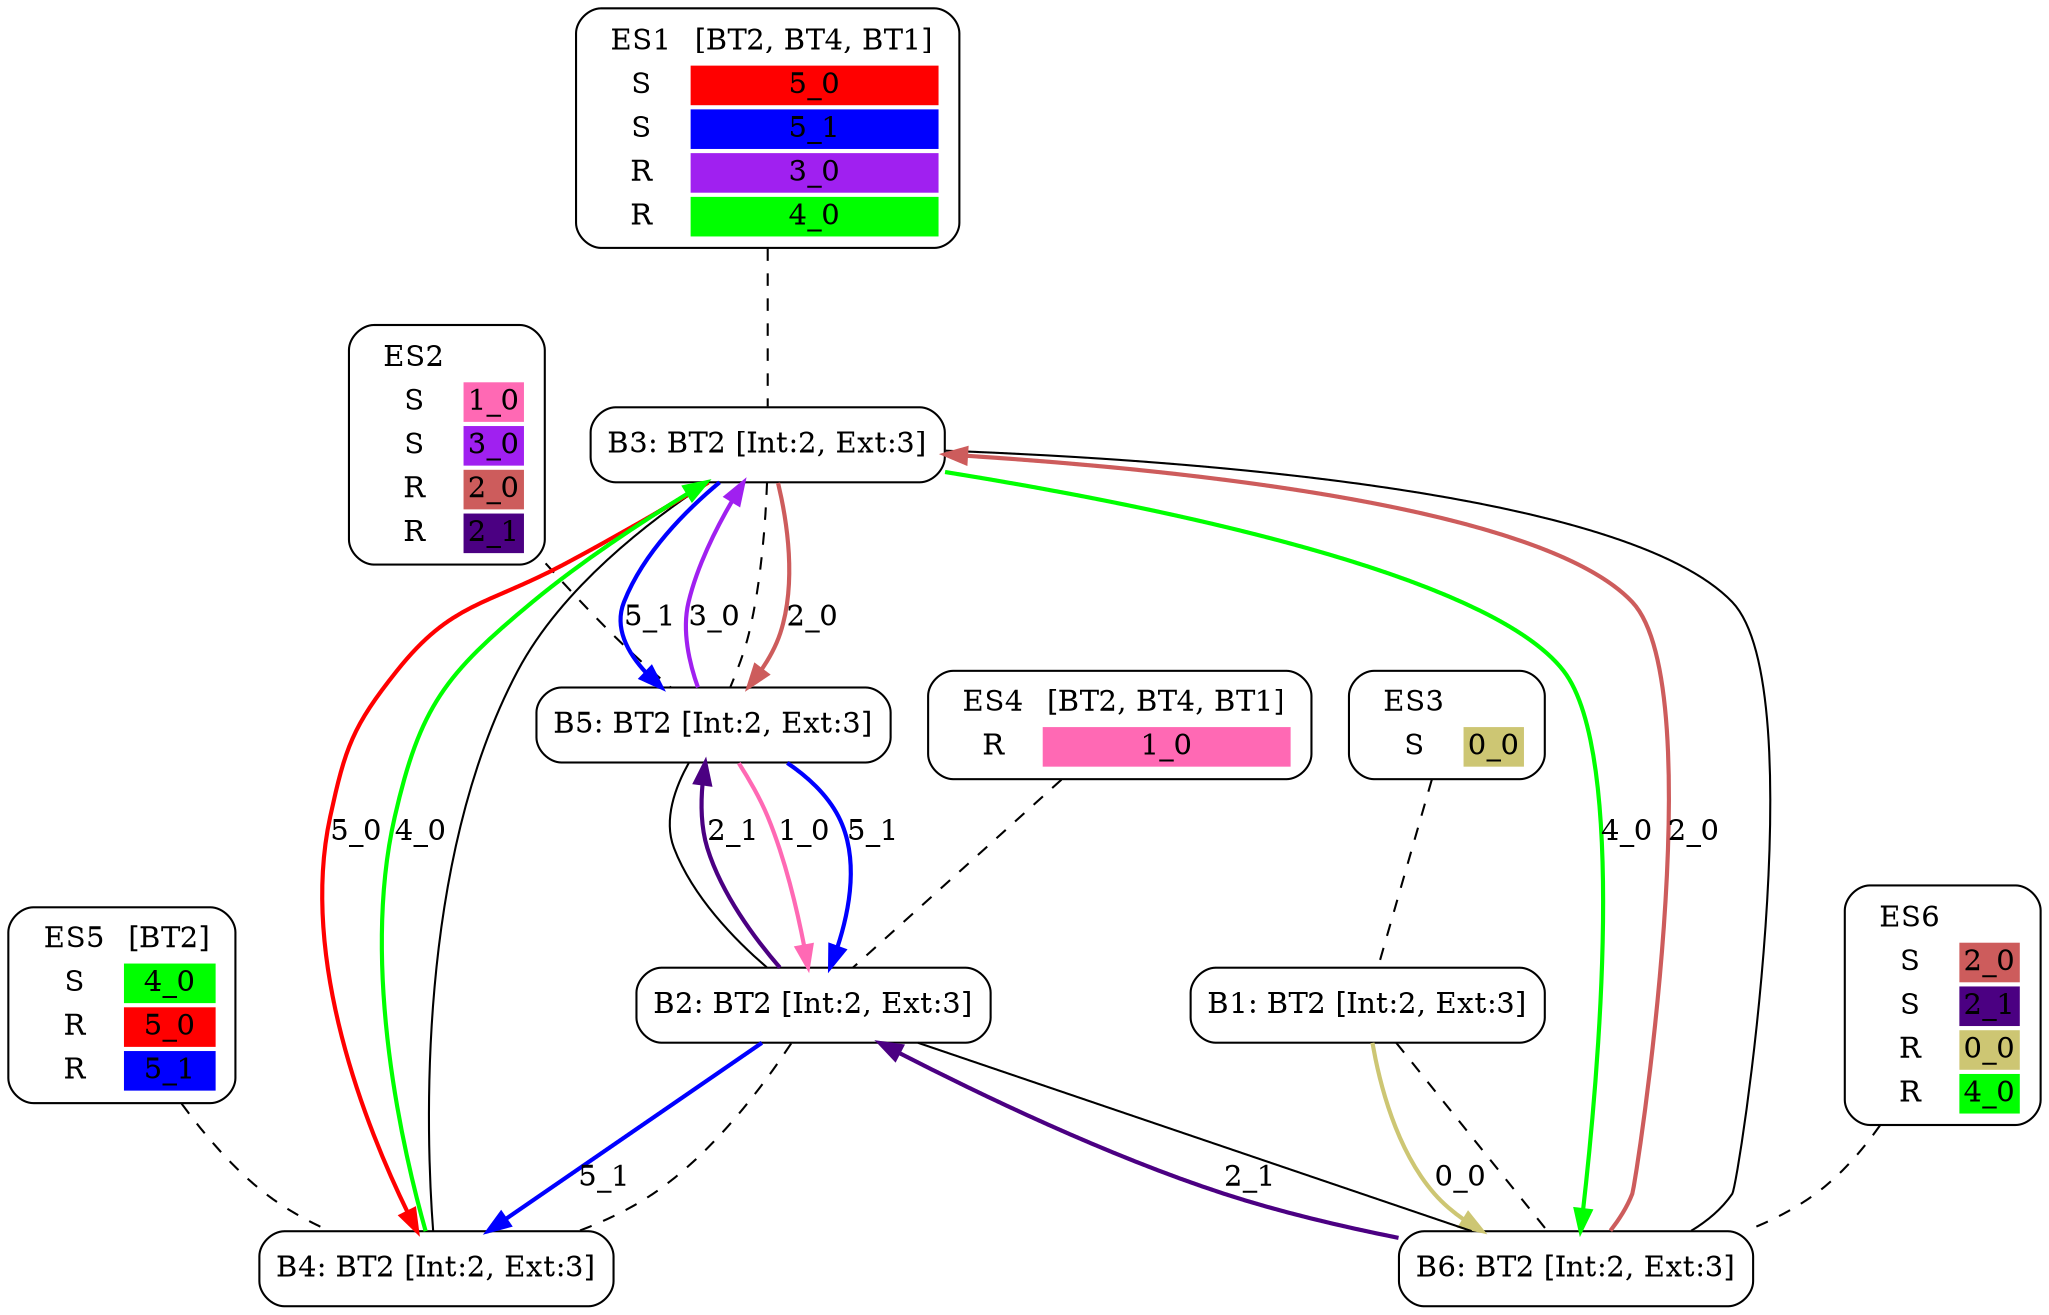 digraph network {
  ES1 [ label=<<TABLE  BORDER="0"><TR> <TD ALIGN="CENTER" BORDER="0"> ES1 </TD> <TD>[BT2, BT4, BT1]</TD> </TR><TR><TD>S</TD><TD BGCOLOR="red">5_0</TD></TR>
<TR><TD>S</TD><TD BGCOLOR="blue">5_1</TD></TR>
<TR><TD>R</TD><TD BGCOLOR="purple">3_0</TD></TR>
<TR><TD>R</TD><TD BGCOLOR="green">4_0</TD></TR>
</TABLE>> shape="box" style="rounded" ];
  ES2 [ label=<<TABLE  BORDER="0"><TR> <TD ALIGN="CENTER" BORDER="0"> ES2 </TD>  </TR><TR><TD>S</TD><TD BGCOLOR="hotpink">1_0</TD></TR>
<TR><TD>S</TD><TD BGCOLOR="purple">3_0</TD></TR>
<TR><TD>R</TD><TD BGCOLOR="indianred">2_0</TD></TR>
<TR><TD>R</TD><TD BGCOLOR="indigo">2_1</TD></TR>
</TABLE>> shape="box" style="rounded" ];
  ES3 [ label=<<TABLE  BORDER="0"><TR> <TD ALIGN="CENTER" BORDER="0"> ES3 </TD>  </TR><TR><TD>S</TD><TD BGCOLOR="khaki3">0_0</TD></TR>
</TABLE>> shape="box" style="rounded" ];
  ES4 [ label=<<TABLE  BORDER="0"><TR> <TD ALIGN="CENTER" BORDER="0"> ES4 </TD> <TD>[BT2, BT4, BT1]</TD> </TR><TR><TD>R</TD><TD BGCOLOR="hotpink">1_0</TD></TR>
</TABLE>> shape="box" style="rounded" ];
  ES5 [ label=<<TABLE  BORDER="0"><TR> <TD ALIGN="CENTER" BORDER="0"> ES5 </TD> <TD>[BT2]</TD> </TR><TR><TD>S</TD><TD BGCOLOR="green">4_0</TD></TR>
<TR><TD>R</TD><TD BGCOLOR="red">5_0</TD></TR>
<TR><TD>R</TD><TD BGCOLOR="blue">5_1</TD></TR>
</TABLE>> shape="box" style="rounded" ];
  ES6 [ label=<<TABLE  BORDER="0"><TR> <TD ALIGN="CENTER" BORDER="0"> ES6 </TD>  </TR><TR><TD>S</TD><TD BGCOLOR="indianred">2_0</TD></TR>
<TR><TD>S</TD><TD BGCOLOR="indigo">2_1</TD></TR>
<TR><TD>R</TD><TD BGCOLOR="khaki3">0_0</TD></TR>
<TR><TD>R</TD><TD BGCOLOR="green">4_0</TD></TR>
</TABLE>> shape="box" style="rounded" ];
  B1 [ label="B1: BT2 [Int:2, Ext:3]" shape="box" style="rounded" ];
  B2 [ label="B2: BT2 [Int:2, Ext:3]" shape="box" style="rounded" ];
  B3 [ label="B3: BT2 [Int:2, Ext:3]" shape="box" style="rounded" ];
  B4 [ label="B4: BT2 [Int:2, Ext:3]" shape="box" style="rounded" ];
  B5 [ label="B5: BT2 [Int:2, Ext:3]" shape="box" style="rounded" ];
  B6 [ label="B6: BT2 [Int:2, Ext:3]" shape="box" style="rounded" ];
  ES1 -> B3 [ style="dashed" arrowhead="none" ];
  ES2 -> B5 [ style="dashed" arrowhead="none" ];
  ES3 -> B1 [ style="dashed" arrowhead="none" ];
  ES4 -> B2 [ style="dashed" arrowhead="none" ];
  ES5 -> B4 [ style="dashed" arrowhead="none" ];
  ES6 -> B6 [ style="dashed" arrowhead="none" ];
  B1 -> B6 [ style="dashed" arrowhead="none" ];
  B2 -> B4 [ style="dashed" arrowhead="none" ];
  B2 -> B5 [ arrowhead="none" ];
  B2 -> B6 [ arrowhead="none" ];
  B3 -> B4 [ arrowhead="none" ];
  B3 -> B5 [ style="dashed" arrowhead="none" ];
  B3 -> B6 [ arrowhead="none" ];
  B1 -> B6 [ label="0_0" color="khaki3" style="bold" ];
  B5 -> B2 [ label="1_0" color="hotpink" style="bold" ];
  B6 -> B3 [ label="2_0" color="indianred" style="bold" ];
  B3 -> B5 [ label="2_0" color="indianred" style="bold" ];
  B6 -> B2 [ label="2_1" color="indigo" style="bold" ];
  B2 -> B5 [ label="2_1" color="indigo" style="bold" ];
  B5 -> B3 [ label="3_0" color="purple" style="bold" ];
  B4 -> B3 [ label="4_0" color="green" style="bold" ];
  B3 -> B6 [ label="4_0" color="green" style="bold" ];
  B3 -> B4 [ label="5_0" color="red" style="bold" ];
  B3 -> B5 [ label="5_1" color="blue" style="bold" ];
  B5 -> B2 [ label="5_1" color="blue" style="bold" ];
  B2 -> B4 [ label="5_1" color="blue" style="bold" ];
}
